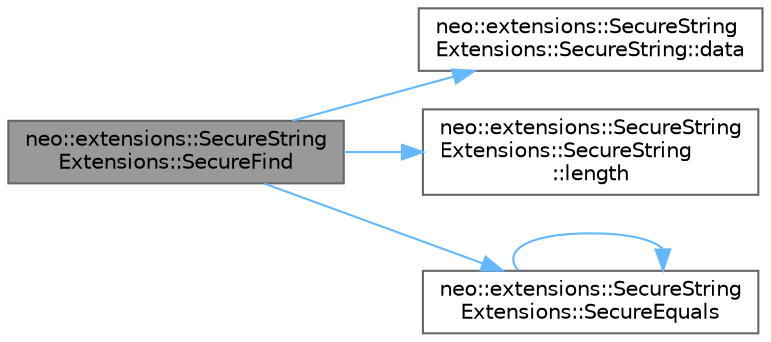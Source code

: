 digraph "neo::extensions::SecureStringExtensions::SecureFind"
{
 // LATEX_PDF_SIZE
  bgcolor="transparent";
  edge [fontname=Helvetica,fontsize=10,labelfontname=Helvetica,labelfontsize=10];
  node [fontname=Helvetica,fontsize=10,shape=box,height=0.2,width=0.4];
  rankdir="LR";
  Node1 [id="Node000001",label="neo::extensions::SecureString\lExtensions::SecureFind",height=0.2,width=0.4,color="gray40", fillcolor="grey60", style="filled", fontcolor="black",tooltip="Find substring in secure string."];
  Node1 -> Node2 [id="edge5_Node000001_Node000002",color="steelblue1",style="solid",tooltip=" "];
  Node2 [id="Node000002",label="neo::extensions::SecureString\lExtensions::SecureString::data",height=0.2,width=0.4,color="grey40", fillcolor="white", style="filled",URL="$classneo_1_1extensions_1_1_secure_string_extensions_1_1_secure_string.html#aabc0dd70a28d7a6fdf92e4d1a34a5099",tooltip="Get pointer to data (use with caution)"];
  Node1 -> Node3 [id="edge6_Node000001_Node000003",color="steelblue1",style="solid",tooltip=" "];
  Node3 [id="Node000003",label="neo::extensions::SecureString\lExtensions::SecureString\l::length",height=0.2,width=0.4,color="grey40", fillcolor="white", style="filled",URL="$classneo_1_1extensions_1_1_secure_string_extensions_1_1_secure_string.html#a46898ed69b135555960f5771ca144ba8",tooltip="Get length of string."];
  Node1 -> Node4 [id="edge7_Node000001_Node000004",color="steelblue1",style="solid",tooltip=" "];
  Node4 [id="Node000004",label="neo::extensions::SecureString\lExtensions::SecureEquals",height=0.2,width=0.4,color="grey40", fillcolor="white", style="filled",URL="$classneo_1_1extensions_1_1_secure_string_extensions.html#aabc7391aab8096ba959ee69ab88adb01",tooltip="Constant-time string comparison."];
  Node4 -> Node4 [id="edge8_Node000004_Node000004",color="steelblue1",style="solid",tooltip=" "];
}
